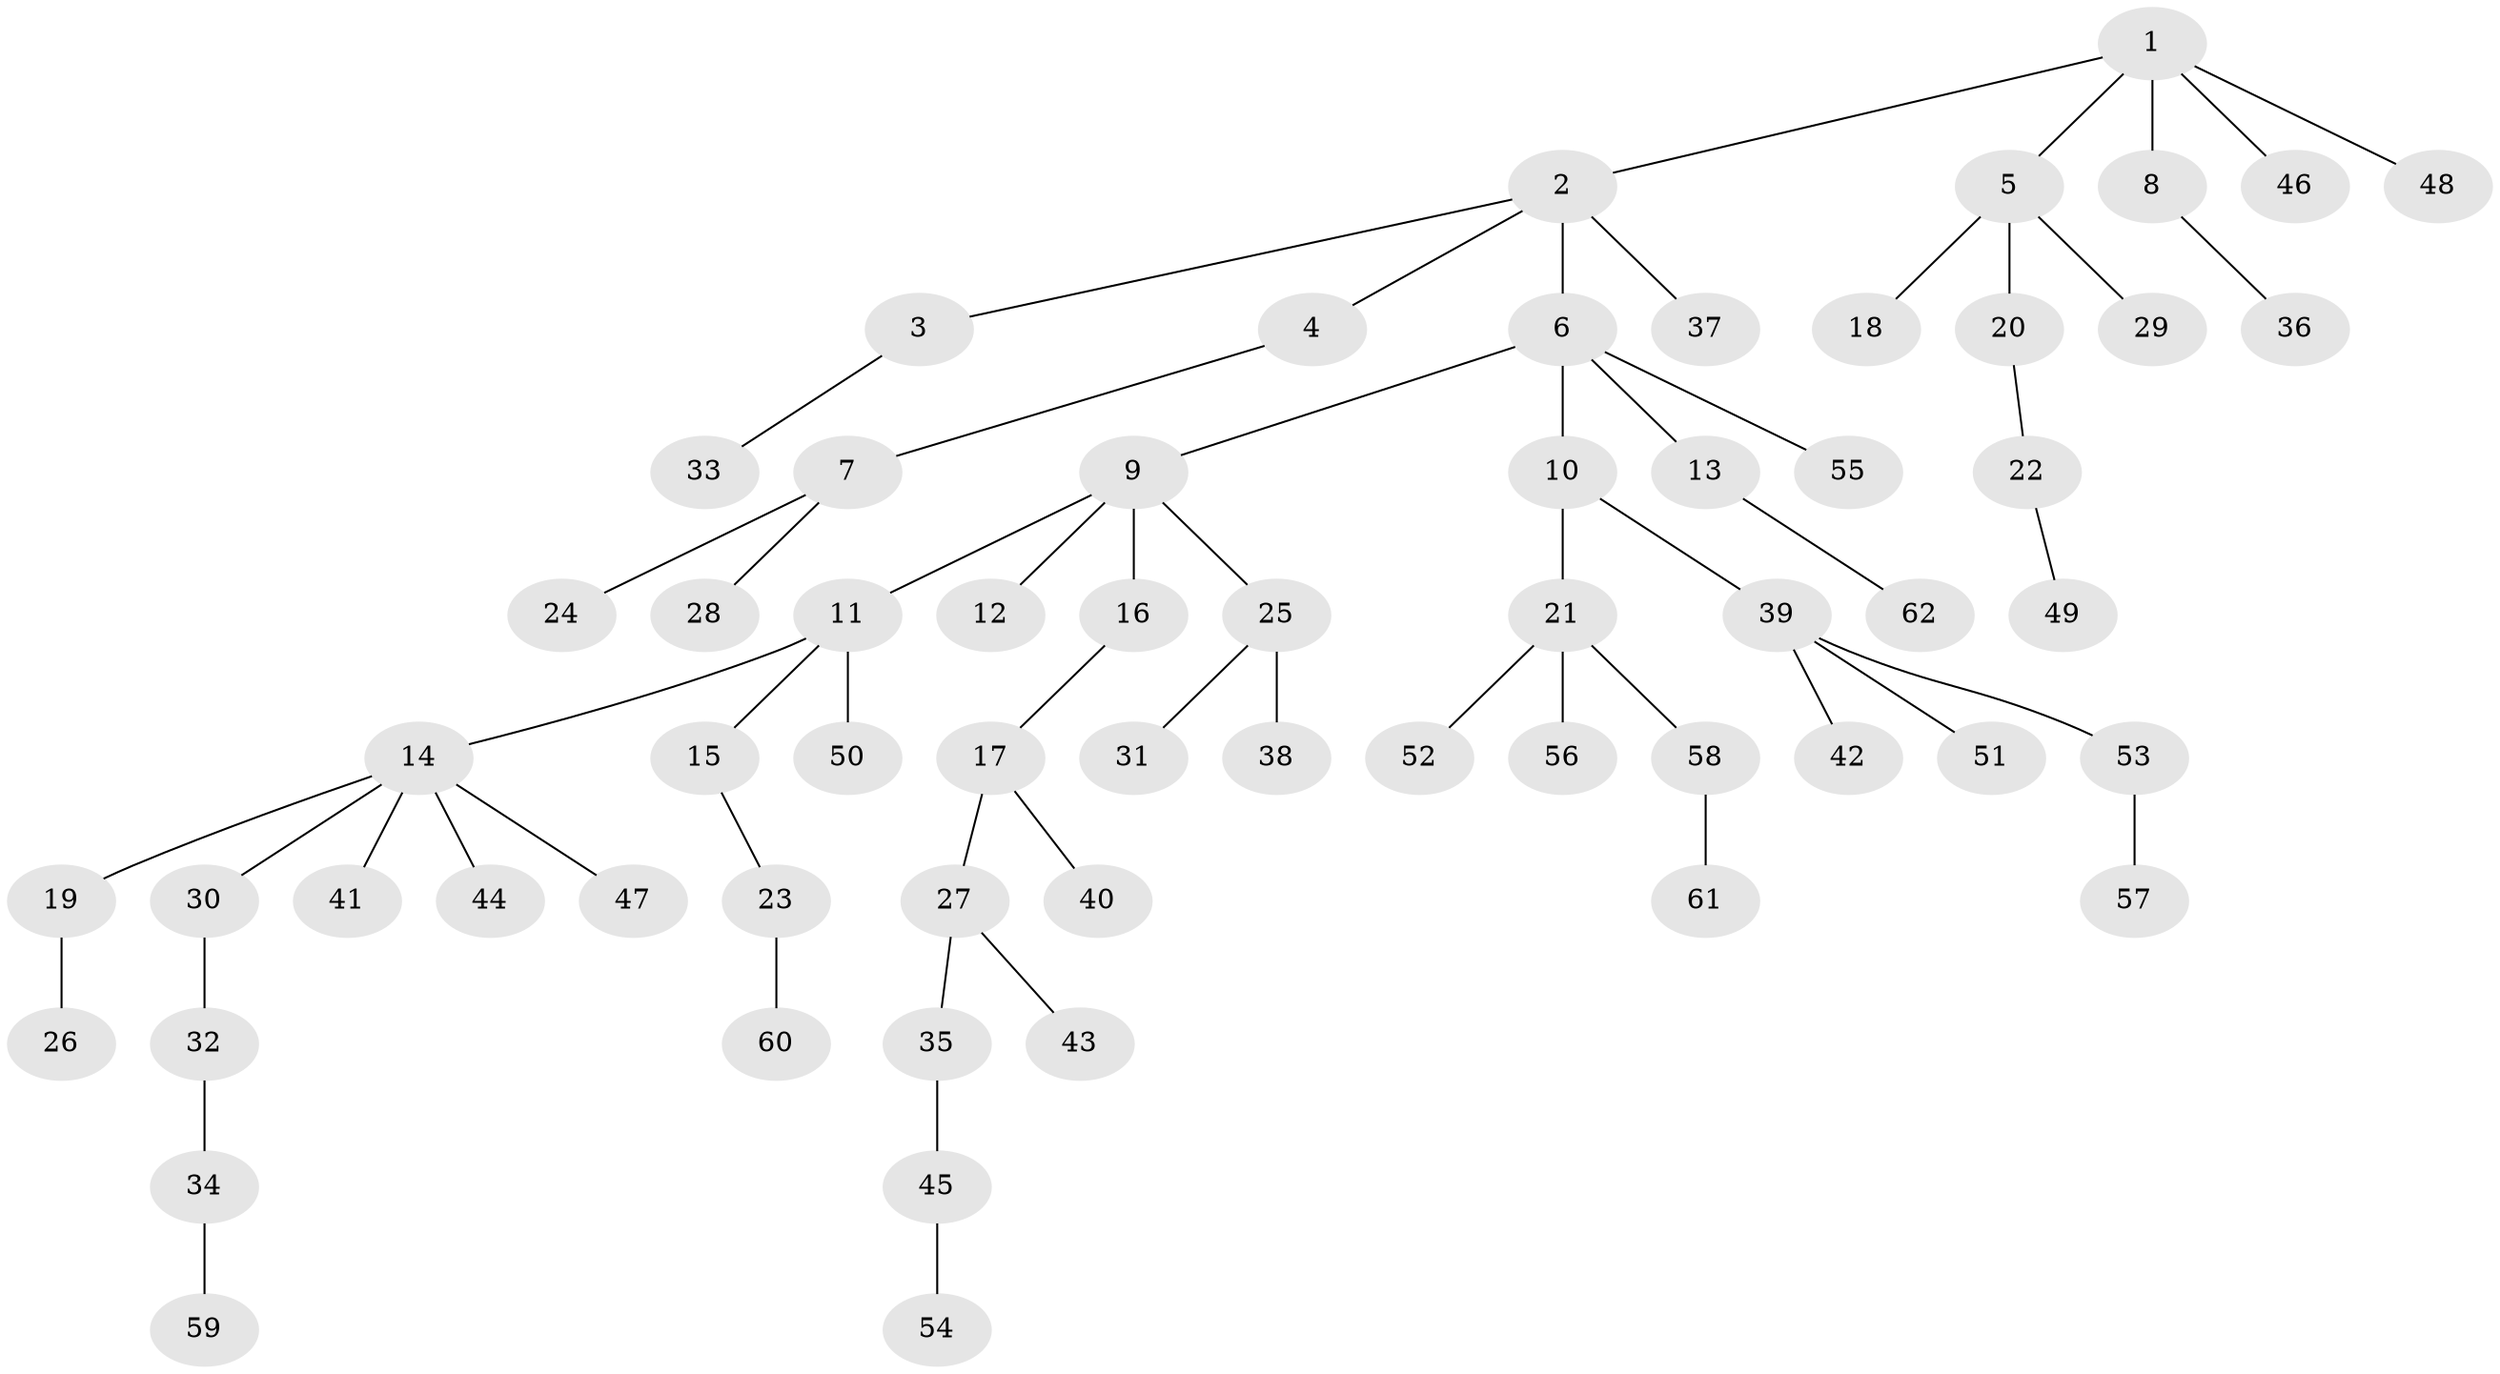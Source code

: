 // Generated by graph-tools (version 1.1) at 2025/37/03/09/25 02:37:05]
// undirected, 62 vertices, 61 edges
graph export_dot {
graph [start="1"]
  node [color=gray90,style=filled];
  1;
  2;
  3;
  4;
  5;
  6;
  7;
  8;
  9;
  10;
  11;
  12;
  13;
  14;
  15;
  16;
  17;
  18;
  19;
  20;
  21;
  22;
  23;
  24;
  25;
  26;
  27;
  28;
  29;
  30;
  31;
  32;
  33;
  34;
  35;
  36;
  37;
  38;
  39;
  40;
  41;
  42;
  43;
  44;
  45;
  46;
  47;
  48;
  49;
  50;
  51;
  52;
  53;
  54;
  55;
  56;
  57;
  58;
  59;
  60;
  61;
  62;
  1 -- 2;
  1 -- 5;
  1 -- 8;
  1 -- 46;
  1 -- 48;
  2 -- 3;
  2 -- 4;
  2 -- 6;
  2 -- 37;
  3 -- 33;
  4 -- 7;
  5 -- 18;
  5 -- 20;
  5 -- 29;
  6 -- 9;
  6 -- 10;
  6 -- 13;
  6 -- 55;
  7 -- 24;
  7 -- 28;
  8 -- 36;
  9 -- 11;
  9 -- 12;
  9 -- 16;
  9 -- 25;
  10 -- 21;
  10 -- 39;
  11 -- 14;
  11 -- 15;
  11 -- 50;
  13 -- 62;
  14 -- 19;
  14 -- 30;
  14 -- 41;
  14 -- 44;
  14 -- 47;
  15 -- 23;
  16 -- 17;
  17 -- 27;
  17 -- 40;
  19 -- 26;
  20 -- 22;
  21 -- 52;
  21 -- 56;
  21 -- 58;
  22 -- 49;
  23 -- 60;
  25 -- 31;
  25 -- 38;
  27 -- 35;
  27 -- 43;
  30 -- 32;
  32 -- 34;
  34 -- 59;
  35 -- 45;
  39 -- 42;
  39 -- 51;
  39 -- 53;
  45 -- 54;
  53 -- 57;
  58 -- 61;
}
